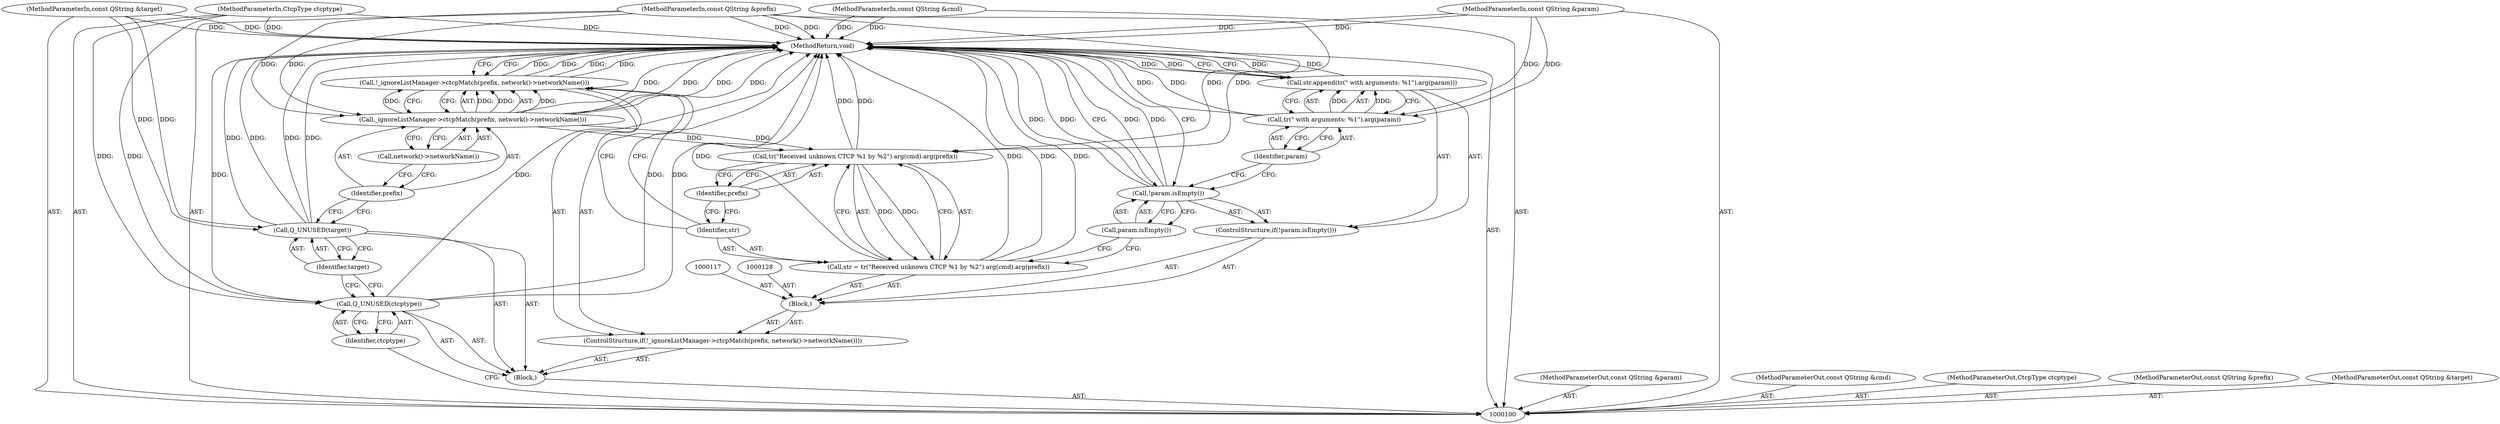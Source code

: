 digraph "1_quassel_a4ca568cdf68cf4a0343eb161518dc8e50cea87d" {
"1000129" [label="(MethodReturn,void)"];
"1000105" [label="(MethodParameterIn,const QString &param)"];
"1000176" [label="(MethodParameterOut,const QString &param)"];
"1000106" [label="(Block,)"];
"1000101" [label="(MethodParameterIn,const QString &cmd)"];
"1000172" [label="(MethodParameterOut,const QString &cmd)"];
"1000102" [label="(MethodParameterIn,CtcpType ctcptype)"];
"1000173" [label="(MethodParameterOut,CtcpType ctcptype)"];
"1000103" [label="(MethodParameterIn,const QString &prefix)"];
"1000174" [label="(MethodParameterOut,const QString &prefix)"];
"1000104" [label="(MethodParameterIn,const QString &target)"];
"1000175" [label="(MethodParameterOut,const QString &target)"];
"1000108" [label="(Identifier,ctcptype)"];
"1000107" [label="(Call,Q_UNUSED(ctcptype))"];
"1000110" [label="(Identifier,target)"];
"1000109" [label="(Call,Q_UNUSED(target))"];
"1000111" [label="(ControlStructure,if(!_ignoreListManager->ctcpMatch(prefix, network()->networkName())))"];
"1000114" [label="(Identifier,prefix)"];
"1000115" [label="(Call,network()->networkName())"];
"1000112" [label="(Call,!_ignoreListManager->ctcpMatch(prefix, network()->networkName()))"];
"1000113" [label="(Call,_ignoreListManager->ctcpMatch(prefix, network()->networkName()))"];
"1000118" [label="(Call,str = tr(\"Received unknown CTCP %1 by %2\").arg(cmd).arg(prefix))"];
"1000119" [label="(Identifier,str)"];
"1000120" [label="(Call,tr(\"Received unknown CTCP %1 by %2\").arg(cmd).arg(prefix))"];
"1000121" [label="(Identifier,prefix)"];
"1000122" [label="(ControlStructure,if(!param.isEmpty()))"];
"1000123" [label="(Call,!param.isEmpty())"];
"1000124" [label="(Call,param.isEmpty())"];
"1000126" [label="(Call,tr(\" with arguments: %1\").arg(param))"];
"1000127" [label="(Identifier,param)"];
"1000125" [label="(Call,str.append(tr(\" with arguments: %1\").arg(param)))"];
"1000116" [label="(Block,)"];
"1000129" -> "1000100"  [label="AST: "];
"1000129" -> "1000125"  [label="CFG: "];
"1000129" -> "1000123"  [label="CFG: "];
"1000129" -> "1000112"  [label="CFG: "];
"1000125" -> "1000129"  [label="DDG: "];
"1000125" -> "1000129"  [label="DDG: "];
"1000107" -> "1000129"  [label="DDG: "];
"1000107" -> "1000129"  [label="DDG: "];
"1000104" -> "1000129"  [label="DDG: "];
"1000105" -> "1000129"  [label="DDG: "];
"1000113" -> "1000129"  [label="DDG: "];
"1000113" -> "1000129"  [label="DDG: "];
"1000123" -> "1000129"  [label="DDG: "];
"1000123" -> "1000129"  [label="DDG: "];
"1000103" -> "1000129"  [label="DDG: "];
"1000126" -> "1000129"  [label="DDG: "];
"1000118" -> "1000129"  [label="DDG: "];
"1000118" -> "1000129"  [label="DDG: "];
"1000109" -> "1000129"  [label="DDG: "];
"1000109" -> "1000129"  [label="DDG: "];
"1000120" -> "1000129"  [label="DDG: "];
"1000102" -> "1000129"  [label="DDG: "];
"1000112" -> "1000129"  [label="DDG: "];
"1000112" -> "1000129"  [label="DDG: "];
"1000101" -> "1000129"  [label="DDG: "];
"1000105" -> "1000100"  [label="AST: "];
"1000105" -> "1000129"  [label="DDG: "];
"1000105" -> "1000126"  [label="DDG: "];
"1000176" -> "1000100"  [label="AST: "];
"1000106" -> "1000100"  [label="AST: "];
"1000107" -> "1000106"  [label="AST: "];
"1000109" -> "1000106"  [label="AST: "];
"1000111" -> "1000106"  [label="AST: "];
"1000101" -> "1000100"  [label="AST: "];
"1000101" -> "1000129"  [label="DDG: "];
"1000172" -> "1000100"  [label="AST: "];
"1000102" -> "1000100"  [label="AST: "];
"1000102" -> "1000129"  [label="DDG: "];
"1000102" -> "1000107"  [label="DDG: "];
"1000173" -> "1000100"  [label="AST: "];
"1000103" -> "1000100"  [label="AST: "];
"1000103" -> "1000129"  [label="DDG: "];
"1000103" -> "1000113"  [label="DDG: "];
"1000103" -> "1000120"  [label="DDG: "];
"1000174" -> "1000100"  [label="AST: "];
"1000104" -> "1000100"  [label="AST: "];
"1000104" -> "1000129"  [label="DDG: "];
"1000104" -> "1000109"  [label="DDG: "];
"1000175" -> "1000100"  [label="AST: "];
"1000108" -> "1000107"  [label="AST: "];
"1000108" -> "1000100"  [label="CFG: "];
"1000107" -> "1000108"  [label="CFG: "];
"1000107" -> "1000106"  [label="AST: "];
"1000107" -> "1000108"  [label="CFG: "];
"1000108" -> "1000107"  [label="AST: "];
"1000110" -> "1000107"  [label="CFG: "];
"1000107" -> "1000129"  [label="DDG: "];
"1000107" -> "1000129"  [label="DDG: "];
"1000102" -> "1000107"  [label="DDG: "];
"1000110" -> "1000109"  [label="AST: "];
"1000110" -> "1000107"  [label="CFG: "];
"1000109" -> "1000110"  [label="CFG: "];
"1000109" -> "1000106"  [label="AST: "];
"1000109" -> "1000110"  [label="CFG: "];
"1000110" -> "1000109"  [label="AST: "];
"1000114" -> "1000109"  [label="CFG: "];
"1000109" -> "1000129"  [label="DDG: "];
"1000109" -> "1000129"  [label="DDG: "];
"1000104" -> "1000109"  [label="DDG: "];
"1000111" -> "1000106"  [label="AST: "];
"1000112" -> "1000111"  [label="AST: "];
"1000116" -> "1000111"  [label="AST: "];
"1000114" -> "1000113"  [label="AST: "];
"1000114" -> "1000109"  [label="CFG: "];
"1000115" -> "1000114"  [label="CFG: "];
"1000115" -> "1000113"  [label="AST: "];
"1000115" -> "1000114"  [label="CFG: "];
"1000113" -> "1000115"  [label="CFG: "];
"1000112" -> "1000111"  [label="AST: "];
"1000112" -> "1000113"  [label="CFG: "];
"1000113" -> "1000112"  [label="AST: "];
"1000119" -> "1000112"  [label="CFG: "];
"1000129" -> "1000112"  [label="CFG: "];
"1000112" -> "1000129"  [label="DDG: "];
"1000112" -> "1000129"  [label="DDG: "];
"1000113" -> "1000112"  [label="DDG: "];
"1000113" -> "1000112"  [label="DDG: "];
"1000113" -> "1000112"  [label="AST: "];
"1000113" -> "1000115"  [label="CFG: "];
"1000114" -> "1000113"  [label="AST: "];
"1000115" -> "1000113"  [label="AST: "];
"1000112" -> "1000113"  [label="CFG: "];
"1000113" -> "1000129"  [label="DDG: "];
"1000113" -> "1000129"  [label="DDG: "];
"1000113" -> "1000112"  [label="DDG: "];
"1000113" -> "1000112"  [label="DDG: "];
"1000103" -> "1000113"  [label="DDG: "];
"1000113" -> "1000120"  [label="DDG: "];
"1000118" -> "1000116"  [label="AST: "];
"1000118" -> "1000120"  [label="CFG: "];
"1000119" -> "1000118"  [label="AST: "];
"1000120" -> "1000118"  [label="AST: "];
"1000124" -> "1000118"  [label="CFG: "];
"1000118" -> "1000129"  [label="DDG: "];
"1000118" -> "1000129"  [label="DDG: "];
"1000120" -> "1000118"  [label="DDG: "];
"1000119" -> "1000118"  [label="AST: "];
"1000119" -> "1000112"  [label="CFG: "];
"1000121" -> "1000119"  [label="CFG: "];
"1000120" -> "1000118"  [label="AST: "];
"1000120" -> "1000121"  [label="CFG: "];
"1000121" -> "1000120"  [label="AST: "];
"1000118" -> "1000120"  [label="CFG: "];
"1000120" -> "1000129"  [label="DDG: "];
"1000120" -> "1000118"  [label="DDG: "];
"1000113" -> "1000120"  [label="DDG: "];
"1000103" -> "1000120"  [label="DDG: "];
"1000121" -> "1000120"  [label="AST: "];
"1000121" -> "1000119"  [label="CFG: "];
"1000120" -> "1000121"  [label="CFG: "];
"1000122" -> "1000116"  [label="AST: "];
"1000123" -> "1000122"  [label="AST: "];
"1000125" -> "1000122"  [label="AST: "];
"1000123" -> "1000122"  [label="AST: "];
"1000123" -> "1000124"  [label="CFG: "];
"1000124" -> "1000123"  [label="AST: "];
"1000127" -> "1000123"  [label="CFG: "];
"1000129" -> "1000123"  [label="CFG: "];
"1000123" -> "1000129"  [label="DDG: "];
"1000123" -> "1000129"  [label="DDG: "];
"1000124" -> "1000123"  [label="AST: "];
"1000124" -> "1000118"  [label="CFG: "];
"1000123" -> "1000124"  [label="CFG: "];
"1000126" -> "1000125"  [label="AST: "];
"1000126" -> "1000127"  [label="CFG: "];
"1000127" -> "1000126"  [label="AST: "];
"1000125" -> "1000126"  [label="CFG: "];
"1000126" -> "1000129"  [label="DDG: "];
"1000126" -> "1000125"  [label="DDG: "];
"1000105" -> "1000126"  [label="DDG: "];
"1000127" -> "1000126"  [label="AST: "];
"1000127" -> "1000123"  [label="CFG: "];
"1000126" -> "1000127"  [label="CFG: "];
"1000125" -> "1000122"  [label="AST: "];
"1000125" -> "1000126"  [label="CFG: "];
"1000126" -> "1000125"  [label="AST: "];
"1000129" -> "1000125"  [label="CFG: "];
"1000125" -> "1000129"  [label="DDG: "];
"1000125" -> "1000129"  [label="DDG: "];
"1000126" -> "1000125"  [label="DDG: "];
"1000116" -> "1000111"  [label="AST: "];
"1000117" -> "1000116"  [label="AST: "];
"1000118" -> "1000116"  [label="AST: "];
"1000122" -> "1000116"  [label="AST: "];
"1000128" -> "1000116"  [label="AST: "];
}
